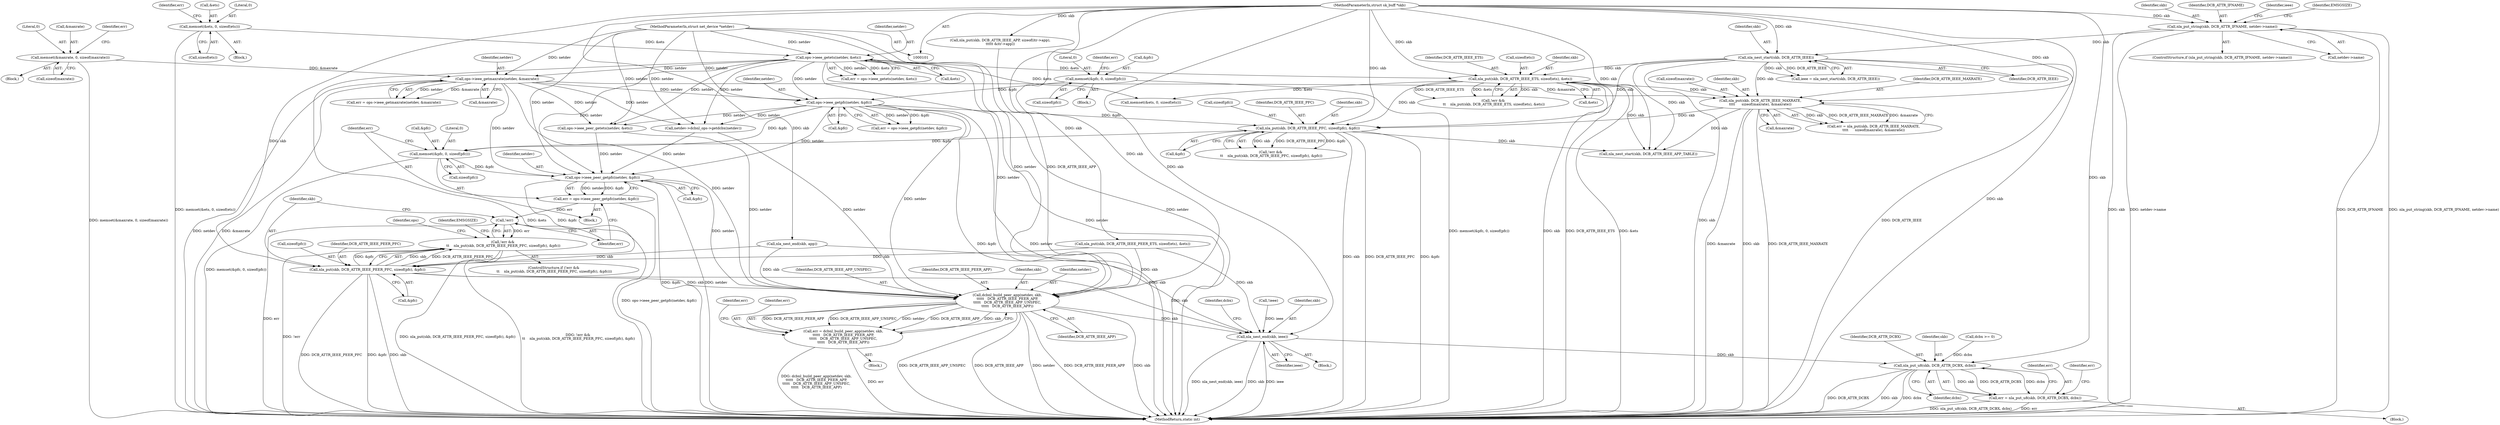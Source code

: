 digraph "0_linux_29cd8ae0e1a39e239a3a7b67da1986add1199fc0_1@API" {
"1000342" [label="(Call,memset(&pfc, 0, sizeof(pfc)))"];
"1000219" [label="(Call,ops->ieee_getpfc(netdev, &pfc))"];
"1000183" [label="(Call,ops->ieee_getmaxrate(netdev, &maxrate))"];
"1000151" [label="(Call,ops->ieee_getets(netdev, &ets))"];
"1000103" [label="(MethodParameterIn,struct net_device *netdev)"];
"1000143" [label="(Call,memset(&ets, 0, sizeof(ets)))"];
"1000175" [label="(Call,memset(&maxrate, 0, sizeof(maxrate)))"];
"1000211" [label="(Call,memset(&pfc, 0, sizeof(pfc)))"];
"1000227" [label="(Call,nla_put(skb, DCB_ATTR_IEEE_PFC, sizeof(pfc), &pfc))"];
"1000193" [label="(Call,nla_put(skb, DCB_ATTR_IEEE_MAXRATE,\n\t\t\t\t      sizeof(maxrate), &maxrate))"];
"1000159" [label="(Call,nla_put(skb, DCB_ATTR_IEEE_ETS, sizeof(ets), &ets))"];
"1000128" [label="(Call,nla_nest_start(skb, DCB_ATTR_IEEE))"];
"1000117" [label="(Call,nla_put_string(skb, DCB_ATTR_IFNAME, netdev->name))"];
"1000102" [label="(MethodParameterIn,struct sk_buff *skb)"];
"1000350" [label="(Call,ops->ieee_peer_getpfc(netdev, &pfc))"];
"1000348" [label="(Call,err = ops->ieee_peer_getpfc(netdev, &pfc))"];
"1000356" [label="(Call,!err)"];
"1000355" [label="(Call,!err &&\n \t\t    nla_put(skb, DCB_ATTR_IEEE_PEER_PFC, sizeof(pfc), &pfc))"];
"1000358" [label="(Call,nla_put(skb, DCB_ATTR_IEEE_PEER_PFC, sizeof(pfc), &pfc))"];
"1000379" [label="(Call,dcbnl_build_peer_app(netdev, skb,\n\t\t\t\t\t   DCB_ATTR_IEEE_PEER_APP,\n\t\t\t\t\t   DCB_ATTR_IEEE_APP_UNSPEC,\n\t\t\t\t\t   DCB_ATTR_IEEE_APP))"];
"1000377" [label="(Call,err = dcbnl_build_peer_app(netdev, skb,\n\t\t\t\t\t   DCB_ATTR_IEEE_PEER_APP,\n\t\t\t\t\t   DCB_ATTR_IEEE_APP_UNSPEC,\n\t\t\t\t\t   DCB_ATTR_IEEE_APP))"];
"1000390" [label="(Call,nla_nest_end(skb, ieee))"];
"1000400" [label="(Call,nla_put_u8(skb, DCB_ATTR_DCBX, dcbx))"];
"1000398" [label="(Call,err = nla_put_u8(skb, DCB_ATTR_DCBX, dcbx))"];
"1000129" [label="(Identifier,skb)"];
"1000116" [label="(ControlStructure,if (nla_put_string(skb, DCB_ATTR_IFNAME, netdev->name)))"];
"1000376" [label="(Block,)"];
"1000118" [label="(Identifier,skb)"];
"1000198" [label="(Call,&maxrate)"];
"1000182" [label="(Identifier,err)"];
"1000402" [label="(Identifier,DCB_ATTR_DCBX)"];
"1000221" [label="(Call,&pfc)"];
"1000209" [label="(Block,)"];
"1000128" [label="(Call,nla_nest_start(skb, DCB_ATTR_IEEE))"];
"1000119" [label="(Identifier,DCB_ATTR_IFNAME)"];
"1000395" [label="(Identifier,dcbx)"];
"1000386" [label="(Identifier,err)"];
"1000195" [label="(Identifier,DCB_ATTR_IEEE_MAXRATE)"];
"1000173" [label="(Block,)"];
"1000348" [label="(Call,err = ops->ieee_peer_getpfc(netdev, &pfc))"];
"1000164" [label="(Call,&ets)"];
"1000345" [label="(Literal,0)"];
"1000120" [label="(Call,netdev->name)"];
"1000175" [label="(Call,memset(&maxrate, 0, sizeof(maxrate)))"];
"1000355" [label="(Call,!err &&\n \t\t    nla_put(skb, DCB_ATTR_IEEE_PEER_PFC, sizeof(pfc), &pfc))"];
"1000212" [label="(Call,&pfc)"];
"1000178" [label="(Literal,0)"];
"1000363" [label="(Call,&pfc)"];
"1000301" [label="(Call,nla_nest_end(skb, app))"];
"1000219" [label="(Call,ops->ieee_getpfc(netdev, &pfc))"];
"1000383" [label="(Identifier,DCB_ATTR_IEEE_APP_UNSPEC)"];
"1000390" [label="(Call,nla_nest_end(skb, ieee))"];
"1000146" [label="(Literal,0)"];
"1000399" [label="(Identifier,err)"];
"1000392" [label="(Identifier,ieee)"];
"1000214" [label="(Literal,0)"];
"1000230" [label="(Call,sizeof(pfc))"];
"1000160" [label="(Identifier,skb)"];
"1000382" [label="(Identifier,DCB_ATTR_IEEE_PEER_APP)"];
"1000310" [label="(Call,memset(&ets, 0, sizeof(ets)))"];
"1000143" [label="(Call,memset(&ets, 0, sizeof(ets)))"];
"1000326" [label="(Call,nla_put(skb, DCB_ATTR_IEEE_PEER_ETS, sizeof(ets), &ets))"];
"1000356" [label="(Call,!err)"];
"1000104" [label="(Block,)"];
"1000371" [label="(Identifier,ops)"];
"1000405" [label="(Identifier,err)"];
"1000150" [label="(Identifier,err)"];
"1000126" [label="(Call,ieee = nla_nest_start(skb, DCB_ATTR_IEEE))"];
"1000161" [label="(Identifier,DCB_ATTR_IEEE_ETS)"];
"1000229" [label="(Identifier,DCB_ATTR_IEEE_PFC)"];
"1000379" [label="(Call,dcbnl_build_peer_app(netdev, skb,\n\t\t\t\t\t   DCB_ATTR_IEEE_PEER_APP,\n\t\t\t\t\t   DCB_ATTR_IEEE_APP_UNSPEC,\n\t\t\t\t\t   DCB_ATTR_IEEE_APP))"];
"1000196" [label="(Call,sizeof(maxrate))"];
"1000179" [label="(Call,sizeof(maxrate))"];
"1000211" [label="(Call,memset(&pfc, 0, sizeof(pfc)))"];
"1000102" [label="(MethodParameterIn,struct sk_buff *skb)"];
"1000183" [label="(Call,ops->ieee_getmaxrate(netdev, &maxrate))"];
"1000318" [label="(Call,ops->ieee_peer_getets(netdev, &ets))"];
"1000218" [label="(Identifier,err)"];
"1000354" [label="(ControlStructure,if (!err &&\n \t\t    nla_put(skb, DCB_ATTR_IEEE_PEER_PFC, sizeof(pfc), &pfc)))"];
"1000227" [label="(Call,nla_put(skb, DCB_ATTR_IEEE_PFC, sizeof(pfc), &pfc))"];
"1000162" [label="(Call,sizeof(ets))"];
"1000127" [label="(Identifier,ieee)"];
"1000263" [label="(Call,nla_put(skb, DCB_ATTR_IEEE_APP, sizeof(itr->app),\n\t\t\t\t\t &itr->app))"];
"1000151" [label="(Call,ops->ieee_getets(netdev, &ets))"];
"1000403" [label="(Identifier,dcbx)"];
"1000185" [label="(Call,&maxrate)"];
"1000349" [label="(Identifier,err)"];
"1000357" [label="(Identifier,err)"];
"1000401" [label="(Identifier,skb)"];
"1000220" [label="(Identifier,netdev)"];
"1000224" [label="(Call,!err &&\n \t\t    nla_put(skb, DCB_ATTR_IEEE_PFC, sizeof(pfc), &pfc))"];
"1000397" [label="(Block,)"];
"1000228" [label="(Identifier,skb)"];
"1000239" [label="(Call,nla_nest_start(skb, DCB_ATTR_IEEE_APP_TABLE))"];
"1000176" [label="(Call,&maxrate)"];
"1000411" [label="(MethodReturn,static int)"];
"1000378" [label="(Identifier,err)"];
"1000359" [label="(Identifier,skb)"];
"1000184" [label="(Identifier,netdev)"];
"1000130" [label="(Identifier,DCB_ATTR_IEEE)"];
"1000125" [label="(Identifier,EMSGSIZE)"];
"1000346" [label="(Call,sizeof(pfc))"];
"1000191" [label="(Call,err = nla_put(skb, DCB_ATTR_IEEE_MAXRATE,\n\t\t\t\t      sizeof(maxrate), &maxrate))"];
"1000103" [label="(MethodParameterIn,struct net_device *netdev)"];
"1000381" [label="(Identifier,skb)"];
"1000380" [label="(Identifier,netdev)"];
"1000367" [label="(Identifier,EMSGSIZE)"];
"1000291" [label="(Call,netdev->dcbnl_ops->getdcbx(netdev))"];
"1000181" [label="(Call,err = ops->ieee_getmaxrate(netdev, &maxrate))"];
"1000394" [label="(Call,dcbx >= 0)"];
"1000358" [label="(Call,nla_put(skb, DCB_ATTR_IEEE_PEER_PFC, sizeof(pfc), &pfc))"];
"1000350" [label="(Call,ops->ieee_peer_getpfc(netdev, &pfc))"];
"1000342" [label="(Call,memset(&pfc, 0, sizeof(pfc)))"];
"1000217" [label="(Call,err = ops->ieee_getpfc(netdev, &pfc))"];
"1000352" [label="(Call,&pfc)"];
"1000149" [label="(Call,err = ops->ieee_getets(netdev, &ets))"];
"1000153" [label="(Call,&ets)"];
"1000194" [label="(Identifier,skb)"];
"1000152" [label="(Identifier,netdev)"];
"1000132" [label="(Call,!ieee)"];
"1000141" [label="(Block,)"];
"1000193" [label="(Call,nla_put(skb, DCB_ATTR_IEEE_MAXRATE,\n\t\t\t\t      sizeof(maxrate), &maxrate))"];
"1000117" [label="(Call,nla_put_string(skb, DCB_ATTR_IFNAME, netdev->name))"];
"1000361" [label="(Call,sizeof(pfc))"];
"1000377" [label="(Call,err = dcbnl_build_peer_app(netdev, skb,\n\t\t\t\t\t   DCB_ATTR_IEEE_PEER_APP,\n\t\t\t\t\t   DCB_ATTR_IEEE_APP_UNSPEC,\n\t\t\t\t\t   DCB_ATTR_IEEE_APP))"];
"1000156" [label="(Call,!err &&\n \t\t    nla_put(skb, DCB_ATTR_IEEE_ETS, sizeof(ets), &ets))"];
"1000343" [label="(Call,&pfc)"];
"1000340" [label="(Block,)"];
"1000391" [label="(Identifier,skb)"];
"1000159" [label="(Call,nla_put(skb, DCB_ATTR_IEEE_ETS, sizeof(ets), &ets))"];
"1000232" [label="(Call,&pfc)"];
"1000360" [label="(Identifier,DCB_ATTR_IEEE_PEER_PFC)"];
"1000144" [label="(Call,&ets)"];
"1000384" [label="(Identifier,DCB_ATTR_IEEE_APP)"];
"1000351" [label="(Identifier,netdev)"];
"1000398" [label="(Call,err = nla_put_u8(skb, DCB_ATTR_DCBX, dcbx))"];
"1000215" [label="(Call,sizeof(pfc))"];
"1000147" [label="(Call,sizeof(ets))"];
"1000400" [label="(Call,nla_put_u8(skb, DCB_ATTR_DCBX, dcbx))"];
"1000342" -> "1000340"  [label="AST: "];
"1000342" -> "1000346"  [label="CFG: "];
"1000343" -> "1000342"  [label="AST: "];
"1000345" -> "1000342"  [label="AST: "];
"1000346" -> "1000342"  [label="AST: "];
"1000349" -> "1000342"  [label="CFG: "];
"1000342" -> "1000411"  [label="DDG: memset(&pfc, 0, sizeof(pfc))"];
"1000219" -> "1000342"  [label="DDG: &pfc"];
"1000227" -> "1000342"  [label="DDG: &pfc"];
"1000342" -> "1000350"  [label="DDG: &pfc"];
"1000219" -> "1000217"  [label="AST: "];
"1000219" -> "1000221"  [label="CFG: "];
"1000220" -> "1000219"  [label="AST: "];
"1000221" -> "1000219"  [label="AST: "];
"1000217" -> "1000219"  [label="CFG: "];
"1000219" -> "1000411"  [label="DDG: &pfc"];
"1000219" -> "1000411"  [label="DDG: netdev"];
"1000219" -> "1000217"  [label="DDG: netdev"];
"1000219" -> "1000217"  [label="DDG: &pfc"];
"1000183" -> "1000219"  [label="DDG: netdev"];
"1000151" -> "1000219"  [label="DDG: netdev"];
"1000103" -> "1000219"  [label="DDG: netdev"];
"1000211" -> "1000219"  [label="DDG: &pfc"];
"1000219" -> "1000227"  [label="DDG: &pfc"];
"1000219" -> "1000291"  [label="DDG: netdev"];
"1000219" -> "1000318"  [label="DDG: netdev"];
"1000219" -> "1000350"  [label="DDG: netdev"];
"1000219" -> "1000379"  [label="DDG: netdev"];
"1000183" -> "1000181"  [label="AST: "];
"1000183" -> "1000185"  [label="CFG: "];
"1000184" -> "1000183"  [label="AST: "];
"1000185" -> "1000183"  [label="AST: "];
"1000181" -> "1000183"  [label="CFG: "];
"1000183" -> "1000411"  [label="DDG: &maxrate"];
"1000183" -> "1000411"  [label="DDG: netdev"];
"1000183" -> "1000181"  [label="DDG: netdev"];
"1000183" -> "1000181"  [label="DDG: &maxrate"];
"1000151" -> "1000183"  [label="DDG: netdev"];
"1000103" -> "1000183"  [label="DDG: netdev"];
"1000175" -> "1000183"  [label="DDG: &maxrate"];
"1000183" -> "1000193"  [label="DDG: &maxrate"];
"1000183" -> "1000291"  [label="DDG: netdev"];
"1000183" -> "1000318"  [label="DDG: netdev"];
"1000183" -> "1000350"  [label="DDG: netdev"];
"1000183" -> "1000379"  [label="DDG: netdev"];
"1000151" -> "1000149"  [label="AST: "];
"1000151" -> "1000153"  [label="CFG: "];
"1000152" -> "1000151"  [label="AST: "];
"1000153" -> "1000151"  [label="AST: "];
"1000149" -> "1000151"  [label="CFG: "];
"1000151" -> "1000411"  [label="DDG: netdev"];
"1000151" -> "1000411"  [label="DDG: &ets"];
"1000151" -> "1000149"  [label="DDG: netdev"];
"1000151" -> "1000149"  [label="DDG: &ets"];
"1000103" -> "1000151"  [label="DDG: netdev"];
"1000143" -> "1000151"  [label="DDG: &ets"];
"1000151" -> "1000159"  [label="DDG: &ets"];
"1000151" -> "1000291"  [label="DDG: netdev"];
"1000151" -> "1000310"  [label="DDG: &ets"];
"1000151" -> "1000318"  [label="DDG: netdev"];
"1000151" -> "1000350"  [label="DDG: netdev"];
"1000151" -> "1000379"  [label="DDG: netdev"];
"1000103" -> "1000101"  [label="AST: "];
"1000103" -> "1000411"  [label="DDG: netdev"];
"1000103" -> "1000291"  [label="DDG: netdev"];
"1000103" -> "1000318"  [label="DDG: netdev"];
"1000103" -> "1000350"  [label="DDG: netdev"];
"1000103" -> "1000379"  [label="DDG: netdev"];
"1000143" -> "1000141"  [label="AST: "];
"1000143" -> "1000147"  [label="CFG: "];
"1000144" -> "1000143"  [label="AST: "];
"1000146" -> "1000143"  [label="AST: "];
"1000147" -> "1000143"  [label="AST: "];
"1000150" -> "1000143"  [label="CFG: "];
"1000143" -> "1000411"  [label="DDG: memset(&ets, 0, sizeof(ets))"];
"1000175" -> "1000173"  [label="AST: "];
"1000175" -> "1000179"  [label="CFG: "];
"1000176" -> "1000175"  [label="AST: "];
"1000178" -> "1000175"  [label="AST: "];
"1000179" -> "1000175"  [label="AST: "];
"1000182" -> "1000175"  [label="CFG: "];
"1000175" -> "1000411"  [label="DDG: memset(&maxrate, 0, sizeof(maxrate))"];
"1000211" -> "1000209"  [label="AST: "];
"1000211" -> "1000215"  [label="CFG: "];
"1000212" -> "1000211"  [label="AST: "];
"1000214" -> "1000211"  [label="AST: "];
"1000215" -> "1000211"  [label="AST: "];
"1000218" -> "1000211"  [label="CFG: "];
"1000211" -> "1000411"  [label="DDG: memset(&pfc, 0, sizeof(pfc))"];
"1000227" -> "1000224"  [label="AST: "];
"1000227" -> "1000232"  [label="CFG: "];
"1000228" -> "1000227"  [label="AST: "];
"1000229" -> "1000227"  [label="AST: "];
"1000230" -> "1000227"  [label="AST: "];
"1000232" -> "1000227"  [label="AST: "];
"1000224" -> "1000227"  [label="CFG: "];
"1000227" -> "1000411"  [label="DDG: skb"];
"1000227" -> "1000411"  [label="DDG: DCB_ATTR_IEEE_PFC"];
"1000227" -> "1000411"  [label="DDG: &pfc"];
"1000227" -> "1000224"  [label="DDG: skb"];
"1000227" -> "1000224"  [label="DDG: DCB_ATTR_IEEE_PFC"];
"1000227" -> "1000224"  [label="DDG: &pfc"];
"1000193" -> "1000227"  [label="DDG: skb"];
"1000159" -> "1000227"  [label="DDG: skb"];
"1000128" -> "1000227"  [label="DDG: skb"];
"1000102" -> "1000227"  [label="DDG: skb"];
"1000227" -> "1000239"  [label="DDG: skb"];
"1000193" -> "1000191"  [label="AST: "];
"1000193" -> "1000198"  [label="CFG: "];
"1000194" -> "1000193"  [label="AST: "];
"1000195" -> "1000193"  [label="AST: "];
"1000196" -> "1000193"  [label="AST: "];
"1000198" -> "1000193"  [label="AST: "];
"1000191" -> "1000193"  [label="CFG: "];
"1000193" -> "1000411"  [label="DDG: skb"];
"1000193" -> "1000411"  [label="DDG: DCB_ATTR_IEEE_MAXRATE"];
"1000193" -> "1000411"  [label="DDG: &maxrate"];
"1000193" -> "1000191"  [label="DDG: skb"];
"1000193" -> "1000191"  [label="DDG: DCB_ATTR_IEEE_MAXRATE"];
"1000193" -> "1000191"  [label="DDG: &maxrate"];
"1000159" -> "1000193"  [label="DDG: skb"];
"1000128" -> "1000193"  [label="DDG: skb"];
"1000102" -> "1000193"  [label="DDG: skb"];
"1000193" -> "1000239"  [label="DDG: skb"];
"1000159" -> "1000156"  [label="AST: "];
"1000159" -> "1000164"  [label="CFG: "];
"1000160" -> "1000159"  [label="AST: "];
"1000161" -> "1000159"  [label="AST: "];
"1000162" -> "1000159"  [label="AST: "];
"1000164" -> "1000159"  [label="AST: "];
"1000156" -> "1000159"  [label="CFG: "];
"1000159" -> "1000411"  [label="DDG: &ets"];
"1000159" -> "1000411"  [label="DDG: skb"];
"1000159" -> "1000411"  [label="DDG: DCB_ATTR_IEEE_ETS"];
"1000159" -> "1000156"  [label="DDG: skb"];
"1000159" -> "1000156"  [label="DDG: DCB_ATTR_IEEE_ETS"];
"1000159" -> "1000156"  [label="DDG: &ets"];
"1000128" -> "1000159"  [label="DDG: skb"];
"1000102" -> "1000159"  [label="DDG: skb"];
"1000159" -> "1000239"  [label="DDG: skb"];
"1000159" -> "1000310"  [label="DDG: &ets"];
"1000128" -> "1000126"  [label="AST: "];
"1000128" -> "1000130"  [label="CFG: "];
"1000129" -> "1000128"  [label="AST: "];
"1000130" -> "1000128"  [label="AST: "];
"1000126" -> "1000128"  [label="CFG: "];
"1000128" -> "1000411"  [label="DDG: DCB_ATTR_IEEE"];
"1000128" -> "1000411"  [label="DDG: skb"];
"1000128" -> "1000126"  [label="DDG: skb"];
"1000128" -> "1000126"  [label="DDG: DCB_ATTR_IEEE"];
"1000117" -> "1000128"  [label="DDG: skb"];
"1000102" -> "1000128"  [label="DDG: skb"];
"1000128" -> "1000239"  [label="DDG: skb"];
"1000117" -> "1000116"  [label="AST: "];
"1000117" -> "1000120"  [label="CFG: "];
"1000118" -> "1000117"  [label="AST: "];
"1000119" -> "1000117"  [label="AST: "];
"1000120" -> "1000117"  [label="AST: "];
"1000125" -> "1000117"  [label="CFG: "];
"1000127" -> "1000117"  [label="CFG: "];
"1000117" -> "1000411"  [label="DDG: nla_put_string(skb, DCB_ATTR_IFNAME, netdev->name)"];
"1000117" -> "1000411"  [label="DDG: skb"];
"1000117" -> "1000411"  [label="DDG: netdev->name"];
"1000117" -> "1000411"  [label="DDG: DCB_ATTR_IFNAME"];
"1000102" -> "1000117"  [label="DDG: skb"];
"1000102" -> "1000101"  [label="AST: "];
"1000102" -> "1000411"  [label="DDG: skb"];
"1000102" -> "1000239"  [label="DDG: skb"];
"1000102" -> "1000263"  [label="DDG: skb"];
"1000102" -> "1000301"  [label="DDG: skb"];
"1000102" -> "1000326"  [label="DDG: skb"];
"1000102" -> "1000358"  [label="DDG: skb"];
"1000102" -> "1000379"  [label="DDG: skb"];
"1000102" -> "1000390"  [label="DDG: skb"];
"1000102" -> "1000400"  [label="DDG: skb"];
"1000350" -> "1000348"  [label="AST: "];
"1000350" -> "1000352"  [label="CFG: "];
"1000351" -> "1000350"  [label="AST: "];
"1000352" -> "1000350"  [label="AST: "];
"1000348" -> "1000350"  [label="CFG: "];
"1000350" -> "1000411"  [label="DDG: netdev"];
"1000350" -> "1000411"  [label="DDG: &pfc"];
"1000350" -> "1000348"  [label="DDG: netdev"];
"1000350" -> "1000348"  [label="DDG: &pfc"];
"1000291" -> "1000350"  [label="DDG: netdev"];
"1000318" -> "1000350"  [label="DDG: netdev"];
"1000350" -> "1000358"  [label="DDG: &pfc"];
"1000350" -> "1000379"  [label="DDG: netdev"];
"1000348" -> "1000340"  [label="AST: "];
"1000349" -> "1000348"  [label="AST: "];
"1000357" -> "1000348"  [label="CFG: "];
"1000348" -> "1000411"  [label="DDG: ops->ieee_peer_getpfc(netdev, &pfc)"];
"1000348" -> "1000356"  [label="DDG: err"];
"1000356" -> "1000355"  [label="AST: "];
"1000356" -> "1000357"  [label="CFG: "];
"1000357" -> "1000356"  [label="AST: "];
"1000359" -> "1000356"  [label="CFG: "];
"1000355" -> "1000356"  [label="CFG: "];
"1000356" -> "1000411"  [label="DDG: err"];
"1000356" -> "1000355"  [label="DDG: err"];
"1000355" -> "1000354"  [label="AST: "];
"1000355" -> "1000358"  [label="CFG: "];
"1000358" -> "1000355"  [label="AST: "];
"1000367" -> "1000355"  [label="CFG: "];
"1000371" -> "1000355"  [label="CFG: "];
"1000355" -> "1000411"  [label="DDG: !err"];
"1000355" -> "1000411"  [label="DDG: nla_put(skb, DCB_ATTR_IEEE_PEER_PFC, sizeof(pfc), &pfc)"];
"1000355" -> "1000411"  [label="DDG: !err &&\n \t\t    nla_put(skb, DCB_ATTR_IEEE_PEER_PFC, sizeof(pfc), &pfc)"];
"1000358" -> "1000355"  [label="DDG: skb"];
"1000358" -> "1000355"  [label="DDG: DCB_ATTR_IEEE_PEER_PFC"];
"1000358" -> "1000355"  [label="DDG: &pfc"];
"1000358" -> "1000363"  [label="CFG: "];
"1000359" -> "1000358"  [label="AST: "];
"1000360" -> "1000358"  [label="AST: "];
"1000361" -> "1000358"  [label="AST: "];
"1000363" -> "1000358"  [label="AST: "];
"1000358" -> "1000411"  [label="DDG: DCB_ATTR_IEEE_PEER_PFC"];
"1000358" -> "1000411"  [label="DDG: &pfc"];
"1000358" -> "1000411"  [label="DDG: skb"];
"1000301" -> "1000358"  [label="DDG: skb"];
"1000326" -> "1000358"  [label="DDG: skb"];
"1000358" -> "1000379"  [label="DDG: skb"];
"1000358" -> "1000390"  [label="DDG: skb"];
"1000379" -> "1000377"  [label="AST: "];
"1000379" -> "1000384"  [label="CFG: "];
"1000380" -> "1000379"  [label="AST: "];
"1000381" -> "1000379"  [label="AST: "];
"1000382" -> "1000379"  [label="AST: "];
"1000383" -> "1000379"  [label="AST: "];
"1000384" -> "1000379"  [label="AST: "];
"1000377" -> "1000379"  [label="CFG: "];
"1000379" -> "1000411"  [label="DDG: DCB_ATTR_IEEE_APP_UNSPEC"];
"1000379" -> "1000411"  [label="DDG: DCB_ATTR_IEEE_APP"];
"1000379" -> "1000411"  [label="DDG: netdev"];
"1000379" -> "1000411"  [label="DDG: DCB_ATTR_IEEE_PEER_APP"];
"1000379" -> "1000411"  [label="DDG: skb"];
"1000379" -> "1000377"  [label="DDG: DCB_ATTR_IEEE_PEER_APP"];
"1000379" -> "1000377"  [label="DDG: DCB_ATTR_IEEE_APP_UNSPEC"];
"1000379" -> "1000377"  [label="DDG: netdev"];
"1000379" -> "1000377"  [label="DDG: DCB_ATTR_IEEE_APP"];
"1000379" -> "1000377"  [label="DDG: skb"];
"1000291" -> "1000379"  [label="DDG: netdev"];
"1000318" -> "1000379"  [label="DDG: netdev"];
"1000301" -> "1000379"  [label="DDG: skb"];
"1000326" -> "1000379"  [label="DDG: skb"];
"1000263" -> "1000379"  [label="DDG: DCB_ATTR_IEEE_APP"];
"1000379" -> "1000390"  [label="DDG: skb"];
"1000377" -> "1000376"  [label="AST: "];
"1000378" -> "1000377"  [label="AST: "];
"1000386" -> "1000377"  [label="CFG: "];
"1000377" -> "1000411"  [label="DDG: dcbnl_build_peer_app(netdev, skb,\n\t\t\t\t\t   DCB_ATTR_IEEE_PEER_APP,\n\t\t\t\t\t   DCB_ATTR_IEEE_APP_UNSPEC,\n\t\t\t\t\t   DCB_ATTR_IEEE_APP)"];
"1000377" -> "1000411"  [label="DDG: err"];
"1000390" -> "1000104"  [label="AST: "];
"1000390" -> "1000392"  [label="CFG: "];
"1000391" -> "1000390"  [label="AST: "];
"1000392" -> "1000390"  [label="AST: "];
"1000395" -> "1000390"  [label="CFG: "];
"1000390" -> "1000411"  [label="DDG: ieee"];
"1000390" -> "1000411"  [label="DDG: nla_nest_end(skb, ieee)"];
"1000390" -> "1000411"  [label="DDG: skb"];
"1000301" -> "1000390"  [label="DDG: skb"];
"1000326" -> "1000390"  [label="DDG: skb"];
"1000132" -> "1000390"  [label="DDG: ieee"];
"1000390" -> "1000400"  [label="DDG: skb"];
"1000400" -> "1000398"  [label="AST: "];
"1000400" -> "1000403"  [label="CFG: "];
"1000401" -> "1000400"  [label="AST: "];
"1000402" -> "1000400"  [label="AST: "];
"1000403" -> "1000400"  [label="AST: "];
"1000398" -> "1000400"  [label="CFG: "];
"1000400" -> "1000411"  [label="DDG: skb"];
"1000400" -> "1000411"  [label="DDG: DCB_ATTR_DCBX"];
"1000400" -> "1000411"  [label="DDG: dcbx"];
"1000400" -> "1000398"  [label="DDG: skb"];
"1000400" -> "1000398"  [label="DDG: DCB_ATTR_DCBX"];
"1000400" -> "1000398"  [label="DDG: dcbx"];
"1000394" -> "1000400"  [label="DDG: dcbx"];
"1000398" -> "1000397"  [label="AST: "];
"1000399" -> "1000398"  [label="AST: "];
"1000405" -> "1000398"  [label="CFG: "];
"1000398" -> "1000411"  [label="DDG: nla_put_u8(skb, DCB_ATTR_DCBX, dcbx)"];
"1000398" -> "1000411"  [label="DDG: err"];
}
